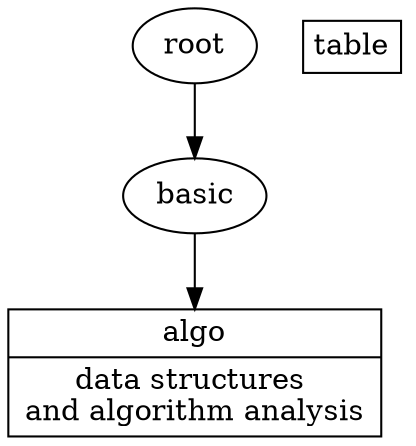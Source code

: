 digraph RULE {

	subgraph global_list {
		node [color = gray, style = filled];
		/* here list the global variable */
	}

	subgraph record {
		node [shape = record];
		/* here describe the data struct */
		algo [label = "{algo|data structures \nand algorithm analysis}"];
	};

	subgraph table {
		node [shape = none, margin = 0];
		/* here describe the data struct */

		_name [label = <<table border="0" cellborder="1" cellspacing="0" cellpadding="4">
			<tr><td>table</td></tr>
			</table>>];
	}

	subgraph tip {
		/* here list the long tip text */
	}

	subgraph point {
		node [shape = point];
		/* here describe dot connection */
	}

	/* here describe relation */

	root -> basic;
	
	basic -> algo;

}
